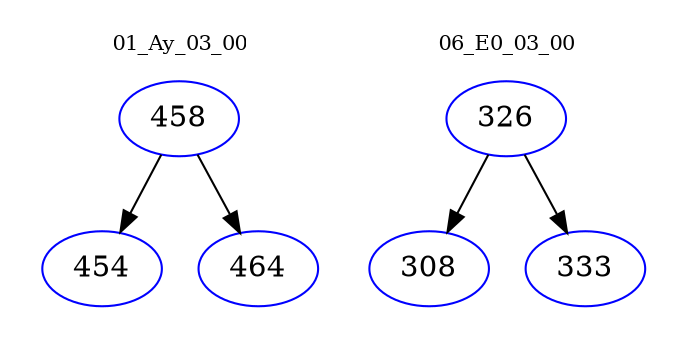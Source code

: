 digraph{
subgraph cluster_0 {
color = white
label = "01_Ay_03_00";
fontsize=10;
T0_458 [label="458", color="blue"]
T0_458 -> T0_454 [color="black"]
T0_454 [label="454", color="blue"]
T0_458 -> T0_464 [color="black"]
T0_464 [label="464", color="blue"]
}
subgraph cluster_1 {
color = white
label = "06_E0_03_00";
fontsize=10;
T1_326 [label="326", color="blue"]
T1_326 -> T1_308 [color="black"]
T1_308 [label="308", color="blue"]
T1_326 -> T1_333 [color="black"]
T1_333 [label="333", color="blue"]
}
}
